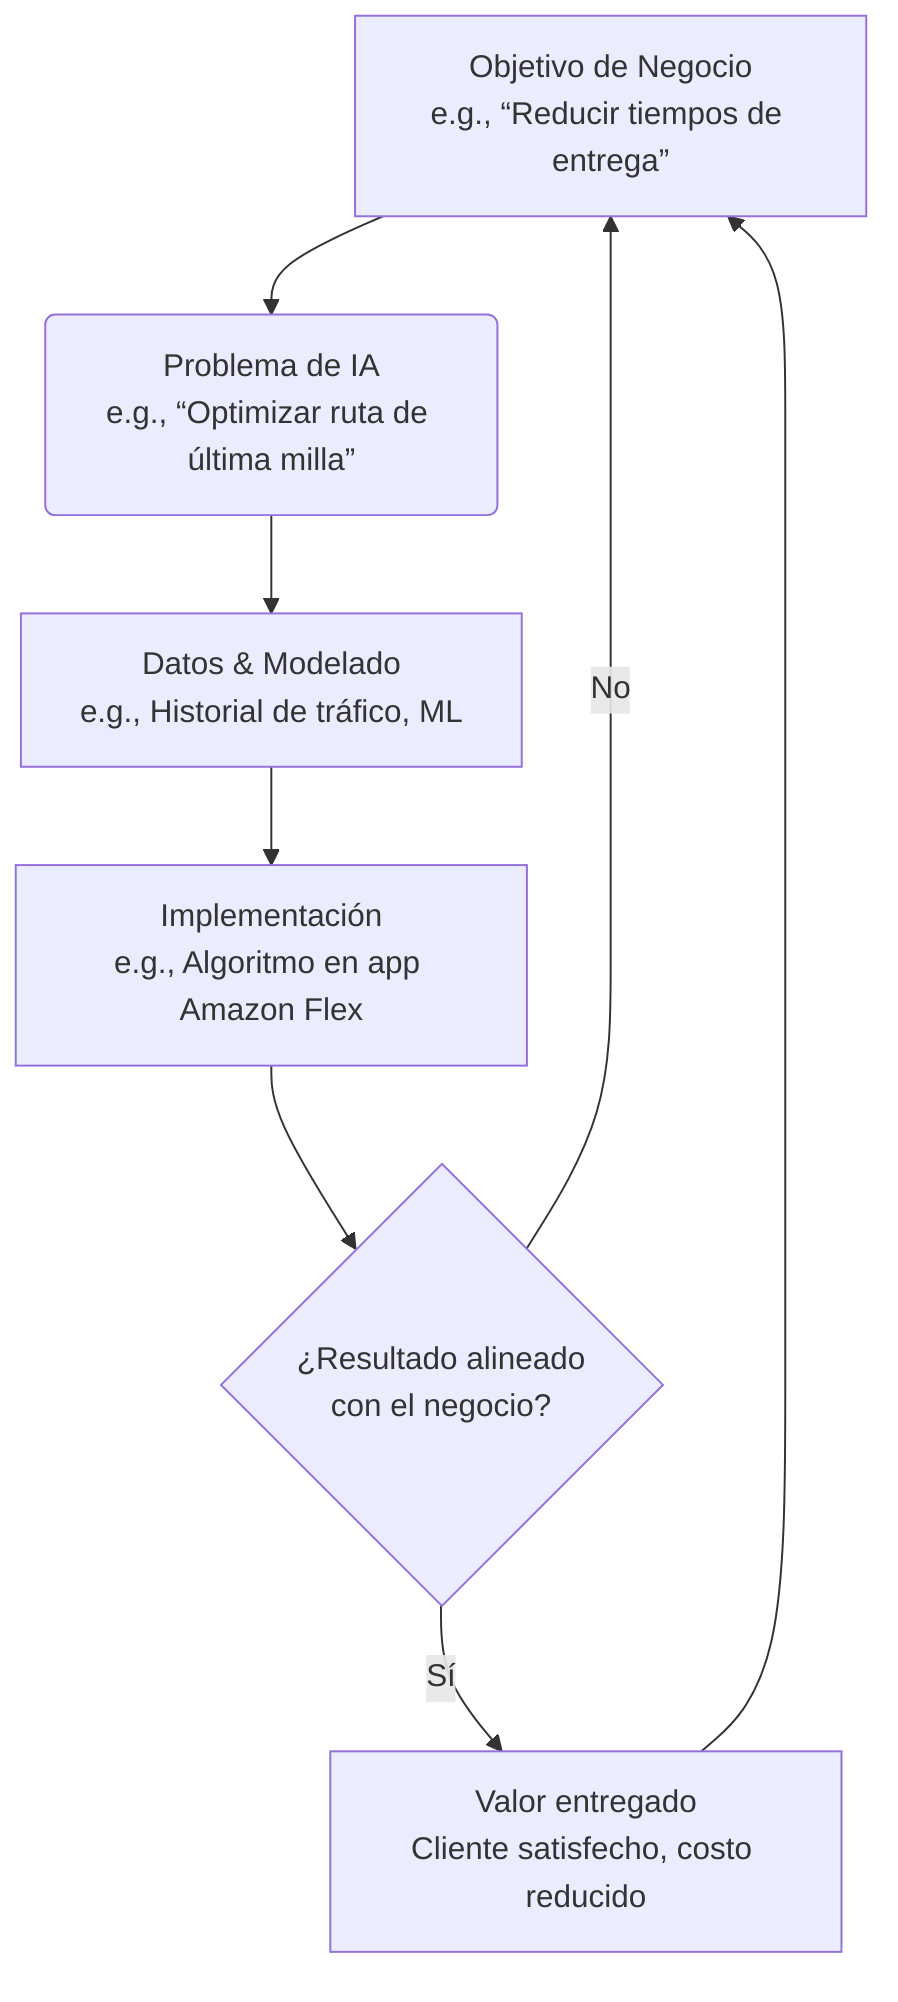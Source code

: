 flowchart TD
    A[Objetivo de Negocio<br>e.g., “Reducir tiempos de entrega”] --> B(Problema de IA<br>e.g., “Optimizar ruta de última milla”)
    B --> C[Datos & Modelado<br>e.g., Historial de tráfico, ML]
    C --> D[Implementación<br>e.g., Algoritmo en app Amazon Flex]
    D --> E{¿Resultado alineado<br>con el negocio?}
    E -- Sí --> F[Valor entregado<br>Cliente satisfecho, costo reducido]
    E -- No --> A
    F --> A